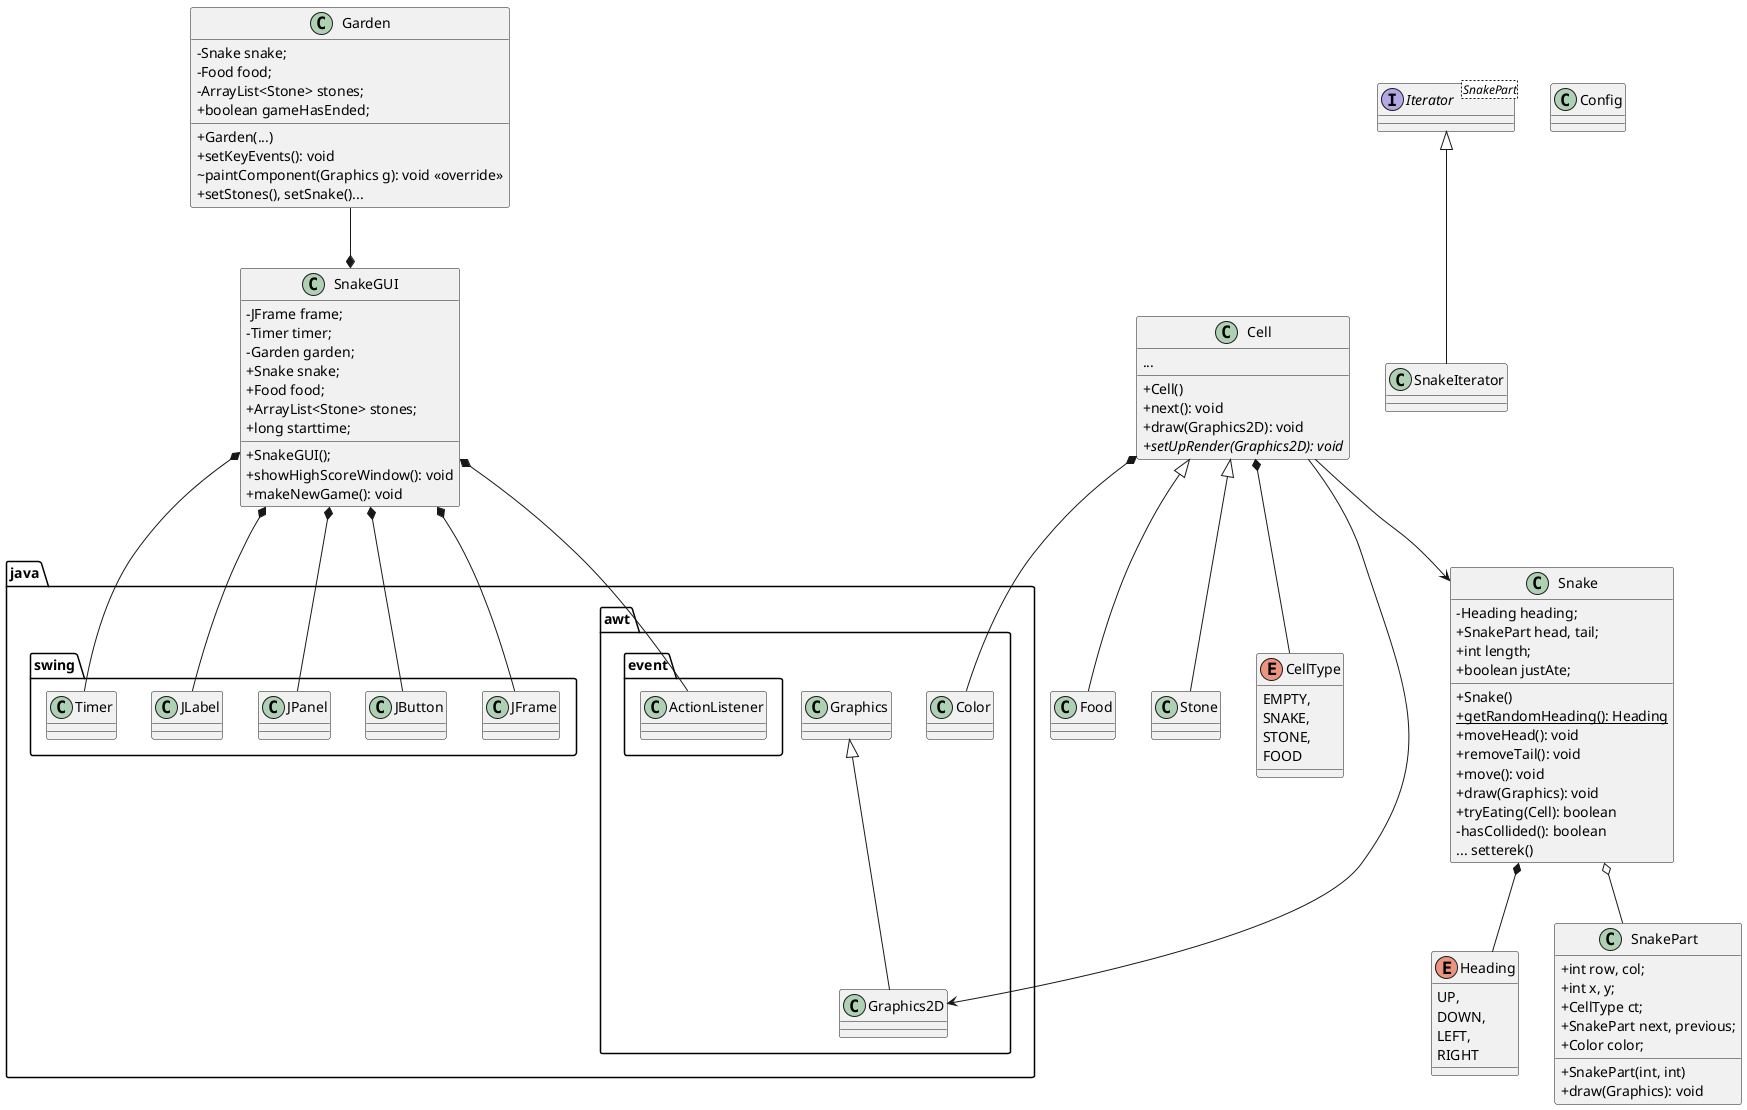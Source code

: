 @startuml
'https://plantuml.com/class-diagram
skinparam classAttributeIconSize 0

class java.swing.JFrame
class java.swing.JButton
class java.swing.JPanel
class java.swing.JLabel
class java.swing.Timer
class java.awt.Graphics
class java.awt.Graphics2D

java.awt.Graphics <|-- java.awt.Graphics2D

class java.awt.event.ActionListener
class java.awt.Color

class SnakeGUI

SnakeGUI *-up- java.awt.event.ActionListener
SnakeGUI *-up- Garden
SnakeGUI *-down- java.swing.JFrame
SnakeGUI *-- java.swing.JPanel
SnakeGUI *-- java.swing.JButton
SnakeGUI *-- java.swing.JLabel
SnakeGUI *-- java.swing.Timer

class Garden

class Snake
class SnakePart
Snake o-- SnakePart
Snake *-- Heading

class Cell
class Food
class Stone

interface Iterator<SnakePart> {
}

Iterator <|-- SnakeIterator

Cell <|-- Food
Cell <|-- Stone

Cell *-- CellType
Cell *-- java.awt.Color


enum CellType {
    EMPTY,
    SNAKE,
    STONE,
    FOOD
}

enum Heading {
    UP,
    DOWN,
    LEFT,
    RIGHT
}

class SnakeGUI {
    - JFrame frame;
    - Timer timer;
    - Garden garden;
    + Snake snake;
    + Food food;
    + ArrayList<Stone> stones;
    + long starttime;
    + SnakeGUI();
    + showHighScoreWindow(): void
    + makeNewGame(): void
}

class SnakePart {
    + int row, col;
    + int x, y;
    + CellType ct;
    + SnakePart next, previous;
    + Color color;
    + SnakePart(int, int)
    + draw(Graphics): void
}

class Config {
}

class Garden {
     - Snake snake;
     - Food food;
     - ArrayList<Stone> stones;
     + boolean gameHasEnded;
     + Garden(...)
     + setKeyEvents(): void
     ~ paintComponent(Graphics g): void <<override>>
     + setStones(), setSnake()...
}

class Cell {
    ...
    + Cell()
    + next(): void
    + draw(Graphics2D): void
    + {abstract} setUpRender(Graphics2D): void
}

Cell --> java.awt.Graphics2D

class Snake {
    - Heading heading;
    + SnakePart head, tail;
    + int length;
    + boolean justAte;
    + Snake()
    + {static} getRandomHeading(): Heading
    + moveHead(): void
    + removeTail(): void
    + move(): void
    + draw(Graphics): void
    + tryEating(Cell): boolean
    - hasCollided(): boolean
    ... setterek()
}

Cell --> Snake

@enduml